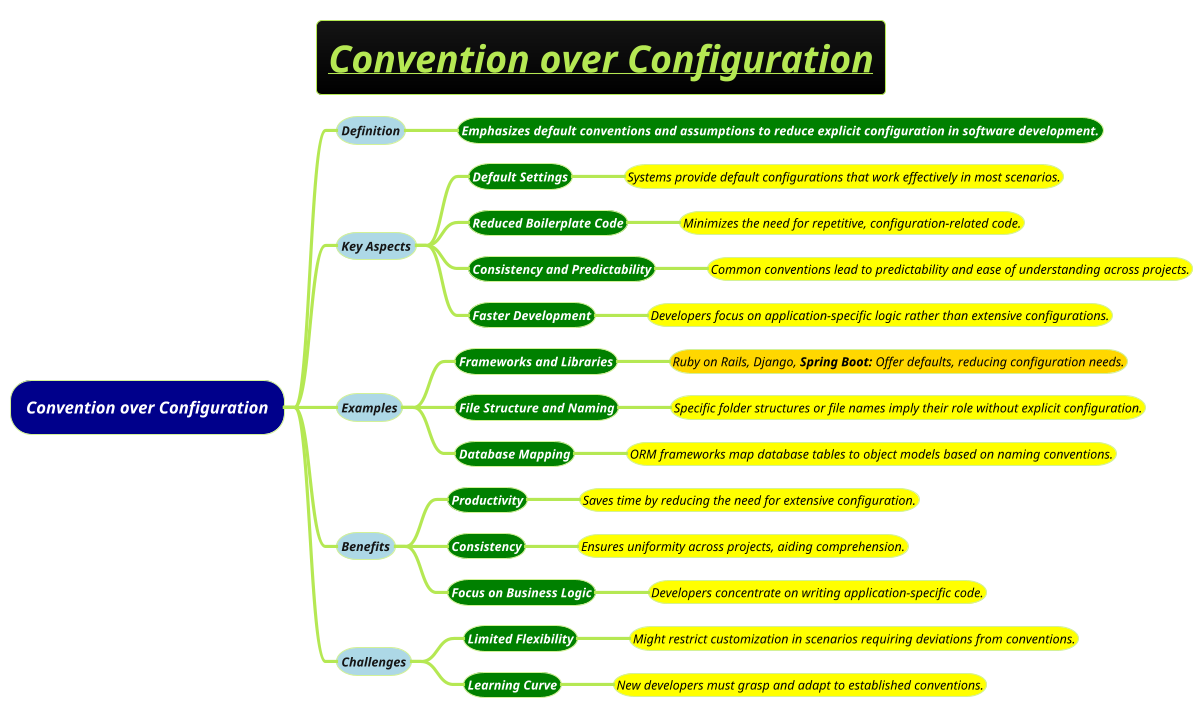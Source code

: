 @startmindmap
title =<i><b><u>Convention over Configuration
!theme hacker


*[#darkblue] <i><color #white>Convention over Configuration
**[#lightblue] <i><color #blac><size:12>Definition
***[#green] <b><i><color #white><size:12>Emphasizes default conventions and assumptions to reduce explicit configuration in software development.
**[#lightblue] <i><color #blac><size:12>Key Aspects
***[#green] <b><i><color #white><size:12>Default Settings
****[#yellow] <i><color #black><size:12>Systems provide default configurations that work effectively in most scenarios.
***[#green] <b><i><color #white><size:12>Reduced Boilerplate Code
****[#yellow] <i><color #black><size:12>Minimizes the need for repetitive, configuration-related code.
***[#green] <b><i><color #white><size:12>Consistency and Predictability
****[#yellow] <i><color #black><size:12>Common conventions lead to predictability and ease of understanding across projects.
***[#green] <b><i><color #white><size:12>Faster Development
****[#yellow] <i><color #black><size:12>Developers focus on application-specific logic rather than extensive configurations.
**[#lightblue] <i><color #blac><size:12>Examples
***[#green] <b><i><color #white><size:12>Frameworks and Libraries
****[#gold] <i><color #black><size:12>Ruby on Rails, Django, **Spring Boot:** Offer defaults, reducing configuration needs.
***[#green] <b><i><color #white><size:12>File Structure and Naming
****[#yellow] <i><color #black><size:12>Specific folder structures or file names imply their role without explicit configuration.
***[#green] <b><i><color #white><size:12>Database Mapping
****[#yellow] <i><color #black><size:12>ORM frameworks map database tables to object models based on naming conventions.
**[#lightblue] <i><color #blac><size:12>Benefits
***[#green] <b><i><color #white><size:12>Productivity
****[#yellow] <i><color #black><size:12>Saves time by reducing the need for extensive configuration.
***[#green] <b><i><color #white><size:12>Consistency
****[#yellow] <i><color #black><size:12>Ensures uniformity across projects, aiding comprehension.
***[#green] <b><i><color #white><size:12>Focus on Business Logic
****[#yellow] <i><color #black><size:12>Developers concentrate on writing application-specific code.
**[#lightblue] <i><color #blac><size:12>Challenges
***[#green] <b><i><color #white><size:12>Limited Flexibility
****[#yellow] <i><color #black><size:12>Might restrict customization in scenarios requiring deviations from conventions.
***[#green] <b><i><color #white><size:12>Learning Curve
****[#yellow] <i><color #black><size:12>New developers must grasp and adapt to established conventions.
@endmindmap

